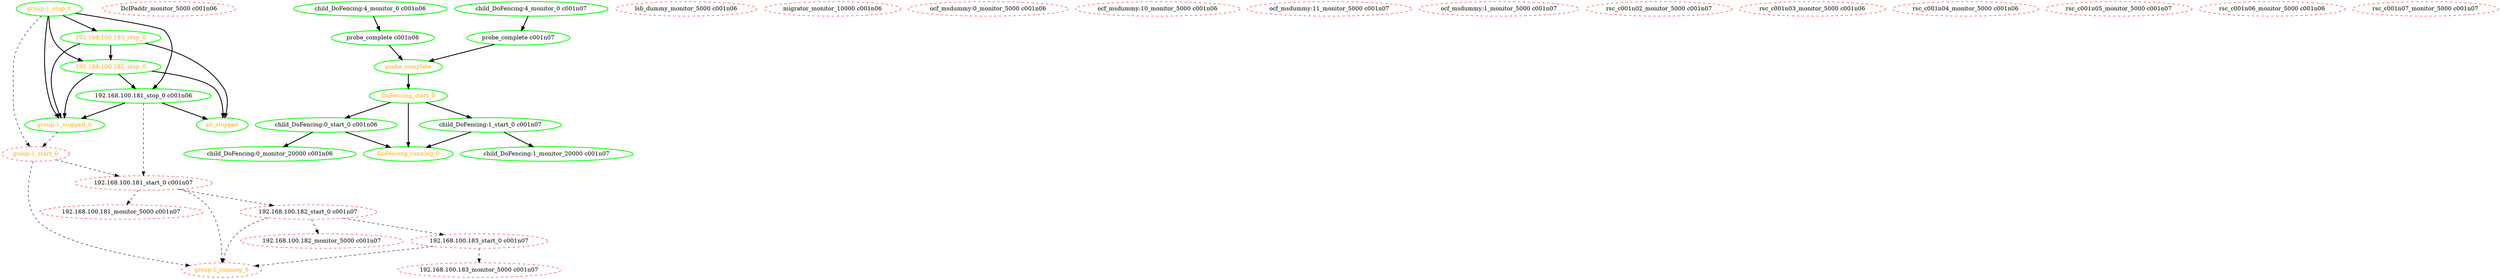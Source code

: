  digraph "g" {
"192.168.100.181_monitor_5000 c001n07" [ style=dashed color="red" fontcolor="black"  ]
"192.168.100.181_start_0 c001n07" -> "192.168.100.181_monitor_5000 c001n07" [ style = dashed]
"192.168.100.181_start_0 c001n07" -> "192.168.100.182_start_0 c001n07" [ style = dashed]
"192.168.100.181_start_0 c001n07" -> "group-1_running_0" [ style = dashed]
"192.168.100.181_start_0 c001n07" [ style=dashed color="red" fontcolor="black"  ]
"192.168.100.181_stop_0 c001n06" -> "192.168.100.181_start_0 c001n07" [ style = dashed]
"192.168.100.181_stop_0 c001n06" -> "all_stopped" [ style = bold]
"192.168.100.181_stop_0 c001n06" -> "group-1_stopped_0" [ style = bold]
"192.168.100.181_stop_0 c001n06" [ style=bold color="green" fontcolor="black" ]
"192.168.100.182_monitor_5000 c001n07" [ style=dashed color="red" fontcolor="black"  ]
"192.168.100.182_start_0 c001n07" -> "192.168.100.182_monitor_5000 c001n07" [ style = dashed]
"192.168.100.182_start_0 c001n07" -> "192.168.100.183_start_0 c001n07" [ style = dashed]
"192.168.100.182_start_0 c001n07" -> "group-1_running_0" [ style = dashed]
"192.168.100.182_start_0 c001n07" [ style=dashed color="red" fontcolor="black"  ]
"192.168.100.182_stop_0" -> "192.168.100.181_stop_0 c001n06" [ style = bold]
"192.168.100.182_stop_0" -> "all_stopped" [ style = bold]
"192.168.100.182_stop_0" -> "group-1_stopped_0" [ style = bold]
"192.168.100.182_stop_0" [ style=bold color="green" fontcolor="orange"  ]
"192.168.100.183_monitor_5000 c001n07" [ style=dashed color="red" fontcolor="black"  ]
"192.168.100.183_start_0 c001n07" -> "192.168.100.183_monitor_5000 c001n07" [ style = dashed]
"192.168.100.183_start_0 c001n07" -> "group-1_running_0" [ style = dashed]
"192.168.100.183_start_0 c001n07" [ style=dashed color="red" fontcolor="black"  ]
"192.168.100.183_stop_0" -> "192.168.100.182_stop_0" [ style = bold]
"192.168.100.183_stop_0" -> "all_stopped" [ style = bold]
"192.168.100.183_stop_0" -> "group-1_stopped_0" [ style = bold]
"192.168.100.183_stop_0" [ style=bold color="green" fontcolor="orange"  ]
"DcIPaddr_monitor_5000 c001n06" [ style=dashed color="red" fontcolor="black"  ]
"DoFencing_running_0" [ style=bold color="green" fontcolor="orange" ]
"DoFencing_start_0" -> "DoFencing_running_0" [ style = bold]
"DoFencing_start_0" -> "child_DoFencing:0_start_0 c001n06" [ style = bold]
"DoFencing_start_0" -> "child_DoFencing:1_start_0 c001n07" [ style = bold]
"DoFencing_start_0" [ style=bold color="green" fontcolor="orange" ]
"all_stopped" [ style=bold color="green" fontcolor="orange"  ]
"child_DoFencing:0_monitor_20000 c001n06" [ style=bold color="green" fontcolor="black" ]
"child_DoFencing:0_start_0 c001n06" -> "DoFencing_running_0" [ style = bold]
"child_DoFencing:0_start_0 c001n06" -> "child_DoFencing:0_monitor_20000 c001n06" [ style = bold]
"child_DoFencing:0_start_0 c001n06" [ style=bold color="green" fontcolor="black" ]
"child_DoFencing:1_monitor_20000 c001n07" [ style=bold color="green" fontcolor="black" ]
"child_DoFencing:1_start_0 c001n07" -> "DoFencing_running_0" [ style = bold]
"child_DoFencing:1_start_0 c001n07" -> "child_DoFencing:1_monitor_20000 c001n07" [ style = bold]
"child_DoFencing:1_start_0 c001n07" [ style=bold color="green" fontcolor="black" ]
"child_DoFencing:4_monitor_0 c001n06" -> "probe_complete c001n06" [ style = bold]
"child_DoFencing:4_monitor_0 c001n06" [ style=bold color="green" fontcolor="black" ]
"child_DoFencing:4_monitor_0 c001n07" -> "probe_complete c001n07" [ style = bold]
"child_DoFencing:4_monitor_0 c001n07" [ style=bold color="green" fontcolor="black" ]
"group-1_running_0" [ style=dashed color="red" fontcolor="orange"  ]
"group-1_start_0" -> "192.168.100.181_start_0 c001n07" [ style = dashed]
"group-1_start_0" -> "group-1_running_0" [ style = dashed]
"group-1_start_0" [ style=dashed color="red" fontcolor="orange"  ]
"group-1_stop_0" -> "192.168.100.181_stop_0 c001n06" [ style = bold]
"group-1_stop_0" -> "192.168.100.182_stop_0" [ style = bold]
"group-1_stop_0" -> "192.168.100.183_stop_0" [ style = bold]
"group-1_stop_0" -> "group-1_start_0" [ style = dashed]
"group-1_stop_0" -> "group-1_stopped_0" [ style = bold]
"group-1_stop_0" [ style=bold color="green" fontcolor="orange" ]
"group-1_stopped_0" -> "group-1_start_0" [ style = dashed]
"group-1_stopped_0" [ style=bold color="green" fontcolor="orange" ]
"lsb_dummy_monitor_5000 c001n06" [ style=dashed color="red" fontcolor="black"  ]
"migrator_monitor_10000 c001n06" [ style=dashed color="red" fontcolor="black"  ]
"ocf_msdummy:0_monitor_5000 c001n06" [ style=dashed color="red" fontcolor="black"  ]
"ocf_msdummy:10_monitor_5000 c001n06" [ style=dashed color="red" fontcolor="black"  ]
"ocf_msdummy:11_monitor_5000 c001n07" [ style=dashed color="red" fontcolor="black"  ]
"ocf_msdummy:1_monitor_5000 c001n07" [ style=dashed color="red" fontcolor="black"  ]
"probe_complete c001n06" -> "probe_complete" [ style = bold]
"probe_complete c001n06" [ style=bold color="green" fontcolor="black" ]
"probe_complete c001n07" -> "probe_complete" [ style = bold]
"probe_complete c001n07" [ style=bold color="green" fontcolor="black" ]
"probe_complete" -> "DoFencing_start_0" [ style = bold]
"probe_complete" [ style=bold color="green" fontcolor="orange" ]
"rsc_c001n02_monitor_5000 c001n07" [ style=dashed color="red" fontcolor="black"  ]
"rsc_c001n03_monitor_5000 c001n06" [ style=dashed color="red" fontcolor="black"  ]
"rsc_c001n04_monitor_5000 c001n06" [ style=dashed color="red" fontcolor="black"  ]
"rsc_c001n05_monitor_5000 c001n07" [ style=dashed color="red" fontcolor="black"  ]
"rsc_c001n06_monitor_5000 c001n06" [ style=dashed color="red" fontcolor="black"  ]
"rsc_c001n07_monitor_5000 c001n07" [ style=dashed color="red" fontcolor="black"  ]
}
